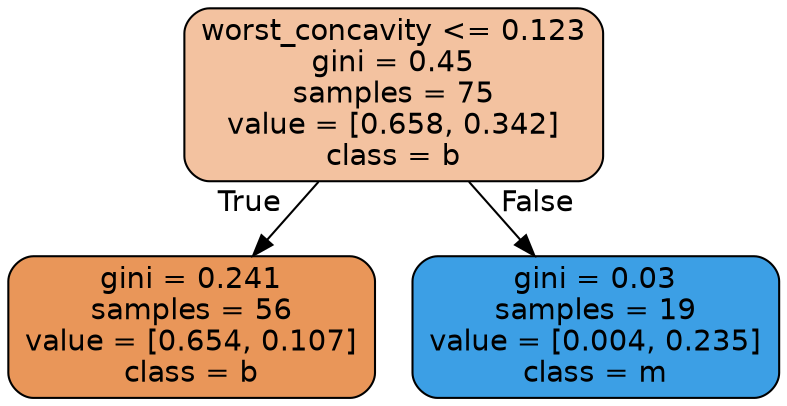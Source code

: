 digraph Tree {
node [shape=box, style="filled, rounded", color="black", fontname=helvetica] ;
edge [fontname=helvetica] ;
0 [label="worst_concavity <= 0.123\ngini = 0.45\nsamples = 75\nvalue = [0.658, 0.342]\nclass = b", fillcolor="#f3c2a0"] ;
1 [label="gini = 0.241\nsamples = 56\nvalue = [0.654, 0.107]\nclass = b", fillcolor="#e99659"] ;
0 -> 1 [labeldistance=2.5, labelangle=45, headlabel="True"] ;
2 [label="gini = 0.03\nsamples = 19\nvalue = [0.004, 0.235]\nclass = m", fillcolor="#3c9fe5"] ;
0 -> 2 [labeldistance=2.5, labelangle=-45, headlabel="False"] ;
}